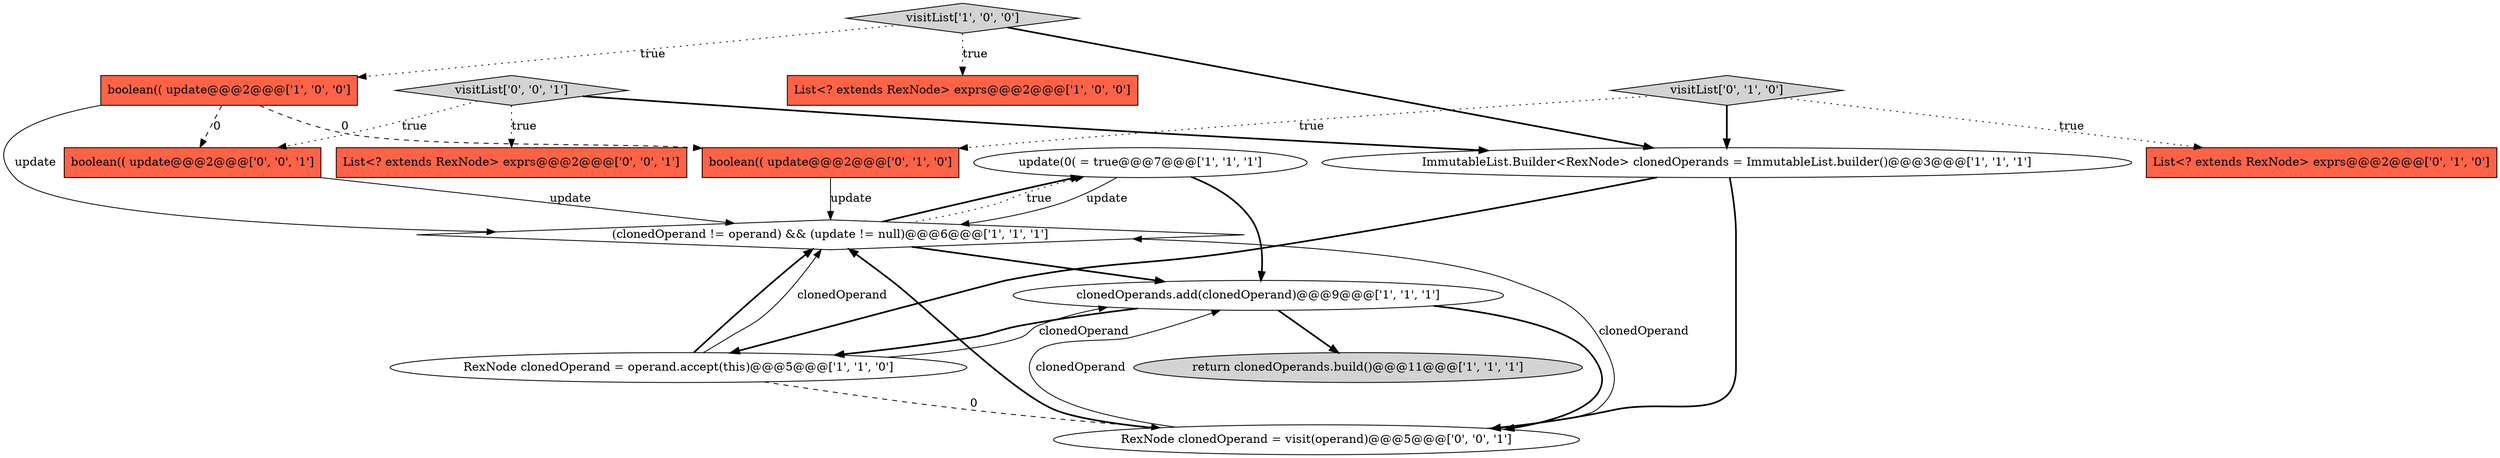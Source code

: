 digraph {
6 [style = filled, label = "update(0( = true@@@7@@@['1', '1', '1']", fillcolor = white, shape = ellipse image = "AAA0AAABBB1BBB"];
3 [style = filled, label = "visitList['1', '0', '0']", fillcolor = lightgray, shape = diamond image = "AAA0AAABBB1BBB"];
13 [style = filled, label = "boolean(( update@@@2@@@['0', '0', '1']", fillcolor = tomato, shape = box image = "AAA0AAABBB3BBB"];
15 [style = filled, label = "RexNode clonedOperand = visit(operand)@@@5@@@['0', '0', '1']", fillcolor = white, shape = ellipse image = "AAA0AAABBB3BBB"];
11 [style = filled, label = "visitList['0', '1', '0']", fillcolor = lightgray, shape = diamond image = "AAA0AAABBB2BBB"];
7 [style = filled, label = "RexNode clonedOperand = operand.accept(this)@@@5@@@['1', '1', '0']", fillcolor = white, shape = ellipse image = "AAA0AAABBB1BBB"];
8 [style = filled, label = "return clonedOperands.build()@@@11@@@['1', '1', '1']", fillcolor = lightgray, shape = ellipse image = "AAA0AAABBB1BBB"];
14 [style = filled, label = "visitList['0', '0', '1']", fillcolor = lightgray, shape = diamond image = "AAA0AAABBB3BBB"];
12 [style = filled, label = "List<? extends RexNode> exprs@@@2@@@['0', '0', '1']", fillcolor = tomato, shape = box image = "AAA0AAABBB3BBB"];
0 [style = filled, label = "(clonedOperand != operand) && (update != null)@@@6@@@['1', '1', '1']", fillcolor = white, shape = diamond image = "AAA0AAABBB1BBB"];
2 [style = filled, label = "clonedOperands.add(clonedOperand)@@@9@@@['1', '1', '1']", fillcolor = white, shape = ellipse image = "AAA0AAABBB1BBB"];
5 [style = filled, label = "boolean(( update@@@2@@@['1', '0', '0']", fillcolor = tomato, shape = box image = "AAA1AAABBB1BBB"];
10 [style = filled, label = "boolean(( update@@@2@@@['0', '1', '0']", fillcolor = tomato, shape = box image = "AAA1AAABBB2BBB"];
4 [style = filled, label = "ImmutableList.Builder<RexNode> clonedOperands = ImmutableList.builder()@@@3@@@['1', '1', '1']", fillcolor = white, shape = ellipse image = "AAA0AAABBB1BBB"];
9 [style = filled, label = "List<? extends RexNode> exprs@@@2@@@['0', '1', '0']", fillcolor = tomato, shape = box image = "AAA0AAABBB2BBB"];
1 [style = filled, label = "List<? extends RexNode> exprs@@@2@@@['1', '0', '0']", fillcolor = tomato, shape = box image = "AAA0AAABBB1BBB"];
5->13 [style = dashed, label="0"];
6->0 [style = solid, label="update"];
14->12 [style = dotted, label="true"];
0->6 [style = bold, label=""];
11->10 [style = dotted, label="true"];
7->2 [style = solid, label="clonedOperand"];
10->0 [style = solid, label="update"];
11->4 [style = bold, label=""];
0->2 [style = bold, label=""];
4->15 [style = bold, label=""];
11->9 [style = dotted, label="true"];
7->0 [style = bold, label=""];
0->6 [style = dotted, label="true"];
7->0 [style = solid, label="clonedOperand"];
3->4 [style = bold, label=""];
4->7 [style = bold, label=""];
14->13 [style = dotted, label="true"];
13->0 [style = solid, label="update"];
6->2 [style = bold, label=""];
5->0 [style = solid, label="update"];
3->5 [style = dotted, label="true"];
5->10 [style = dashed, label="0"];
15->2 [style = solid, label="clonedOperand"];
15->0 [style = bold, label=""];
15->0 [style = solid, label="clonedOperand"];
2->15 [style = bold, label=""];
7->15 [style = dashed, label="0"];
2->7 [style = bold, label=""];
3->1 [style = dotted, label="true"];
2->8 [style = bold, label=""];
14->4 [style = bold, label=""];
}
